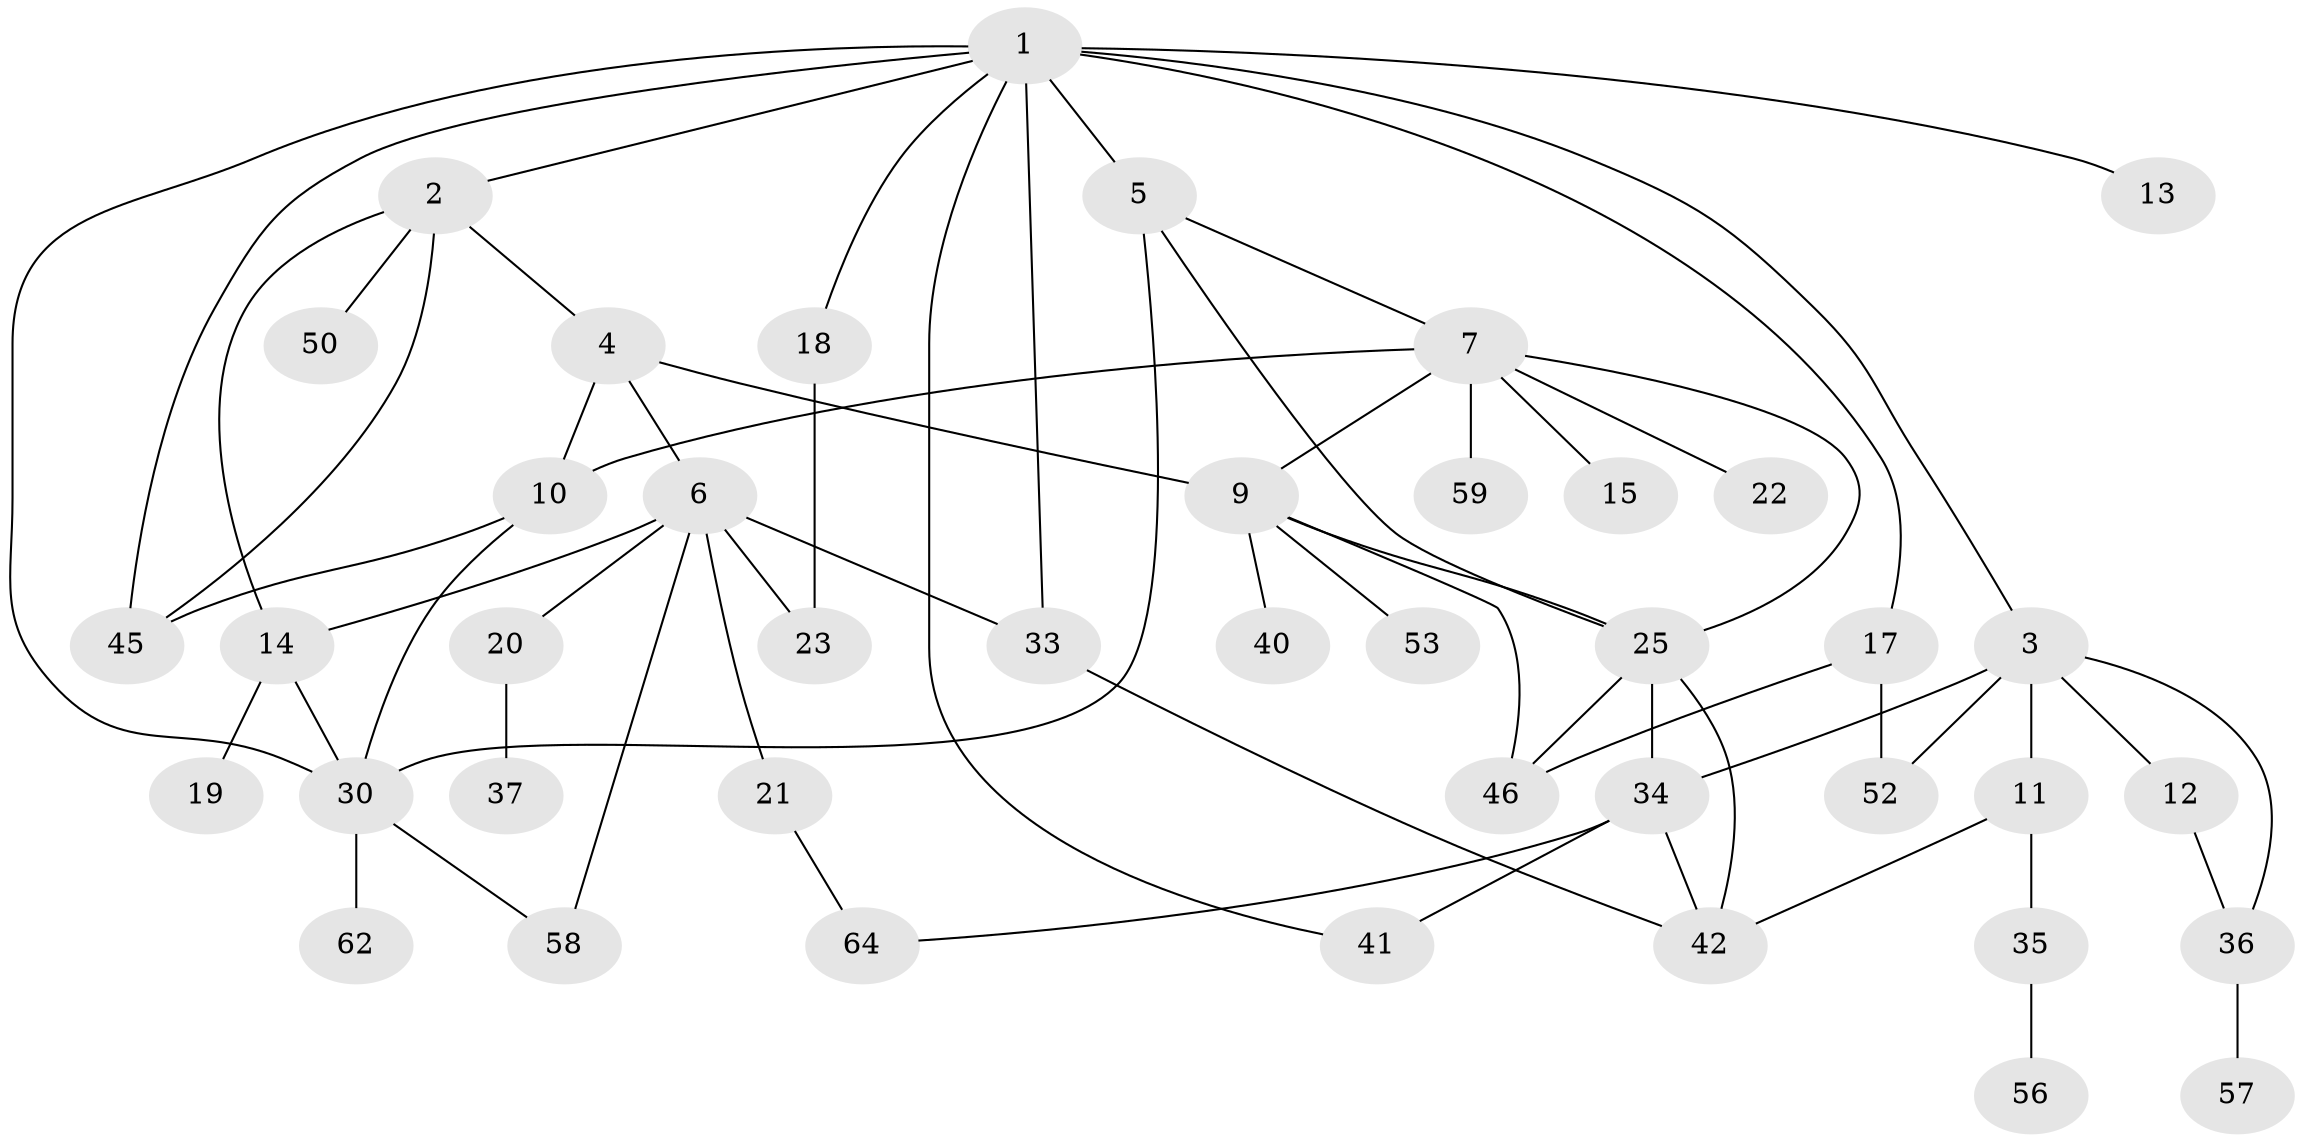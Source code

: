 // Generated by graph-tools (version 1.1) at 2025/51/02/27/25 19:51:36]
// undirected, 42 vertices, 64 edges
graph export_dot {
graph [start="1"]
  node [color=gray90,style=filled];
  1 [super="+60"];
  2 [super="+47"];
  3 [super="+8"];
  4 [super="+43"];
  5 [super="+16"];
  6 [super="+48"];
  7 [super="+61"];
  9 [super="+24"];
  10 [super="+27"];
  11 [super="+26"];
  12 [super="+28"];
  13;
  14;
  15;
  17 [super="+54"];
  18 [super="+31"];
  19;
  20;
  21 [super="+32"];
  22;
  23 [super="+29"];
  25 [super="+55"];
  30 [super="+51"];
  33 [super="+65"];
  34;
  35 [super="+39"];
  36 [super="+38"];
  37 [super="+63"];
  40;
  41;
  42 [super="+44"];
  45;
  46 [super="+49"];
  50;
  52;
  53;
  56;
  57;
  58;
  59;
  62;
  64;
  1 -- 2;
  1 -- 3;
  1 -- 5 [weight=2];
  1 -- 13;
  1 -- 17;
  1 -- 18;
  1 -- 33;
  1 -- 41;
  1 -- 45;
  1 -- 30;
  2 -- 4;
  2 -- 50;
  2 -- 45;
  2 -- 14;
  3 -- 11 [weight=2];
  3 -- 12;
  3 -- 34;
  3 -- 36;
  3 -- 52;
  4 -- 6;
  4 -- 9;
  4 -- 10;
  5 -- 7;
  5 -- 25;
  5 -- 30;
  6 -- 14;
  6 -- 20;
  6 -- 21;
  6 -- 23;
  6 -- 33;
  6 -- 58;
  7 -- 15;
  7 -- 22;
  7 -- 25;
  7 -- 59;
  7 -- 9;
  7 -- 10;
  9 -- 53;
  9 -- 40;
  9 -- 25;
  9 -- 46;
  10 -- 45;
  10 -- 30;
  11 -- 35;
  11 -- 42;
  12 -- 36;
  14 -- 19;
  14 -- 30;
  17 -- 46;
  17 -- 52;
  18 -- 23;
  20 -- 37;
  21 -- 64;
  25 -- 42;
  25 -- 34;
  25 -- 46;
  30 -- 62;
  30 -- 58;
  33 -- 42;
  34 -- 41;
  34 -- 64;
  34 -- 42;
  35 -- 56;
  36 -- 57;
}
